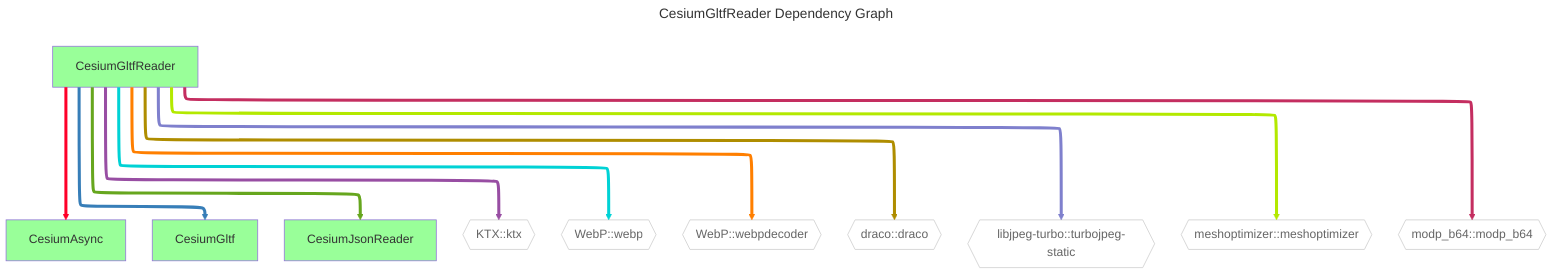 ---
config:
  layout: elk
title: CesiumGltfReader Dependency Graph
---
graph TD
  classDef dependencyNode fill:#fff,stroke:#ccc,color:#666
  classDef libraryNode fill:#9f9
  CesiumGltfReader[CesiumGltfReader] --> CesiumAsync[CesiumAsync]
  CesiumGltfReader[CesiumGltfReader] --> CesiumGltf[CesiumGltf]
  CesiumGltfReader[CesiumGltfReader] --> CesiumJsonReader[CesiumJsonReader]
  CesiumGltfReader[CesiumGltfReader] --> KTX_ktx{{KTX::ktx}}
  CesiumGltfReader[CesiumGltfReader] --> WebP_webp{{WebP::webp}}
  CesiumGltfReader[CesiumGltfReader] --> WebP_webpdecoder{{WebP::webpdecoder}}
  CesiumGltfReader[CesiumGltfReader] --> draco_draco{{draco::draco}}
  CesiumGltfReader[CesiumGltfReader] --> libjpeg-turbo_turbojpeg-static{{libjpeg-turbo::turbojpeg-static}}
  CesiumGltfReader[CesiumGltfReader] --> meshoptimizer_meshoptimizer{{meshoptimizer::meshoptimizer}}
  CesiumGltfReader[CesiumGltfReader] --> modp_b64_modp_b64{{modp_b64::modp_b64}}
  class KTX_ktx,WebP_webp,WebP_webpdecoder,draco_draco,libjpeg-turbo_turbojpeg-static,meshoptimizer_meshoptimizer,modp_b64_modp_b64 dependencyNode
  class CesiumAsync,CesiumGltf,CesiumJsonReader,CesiumGltfReader libraryNode
  linkStyle 0 stroke:#ff0029,stroke-width:4px
  linkStyle 1 stroke:#377eb8,stroke-width:4px
  linkStyle 2 stroke:#66a61e,stroke-width:4px
  linkStyle 3 stroke:#984ea3,stroke-width:4px
  linkStyle 4 stroke:#00d2d5,stroke-width:4px
  linkStyle 5 stroke:#ff7f00,stroke-width:4px
  linkStyle 6 stroke:#af8d00,stroke-width:4px
  linkStyle 7 stroke:#7f80cd,stroke-width:4px
  linkStyle 8 stroke:#b3e900,stroke-width:4px
  linkStyle 9 stroke:#c42e60,stroke-width:4px